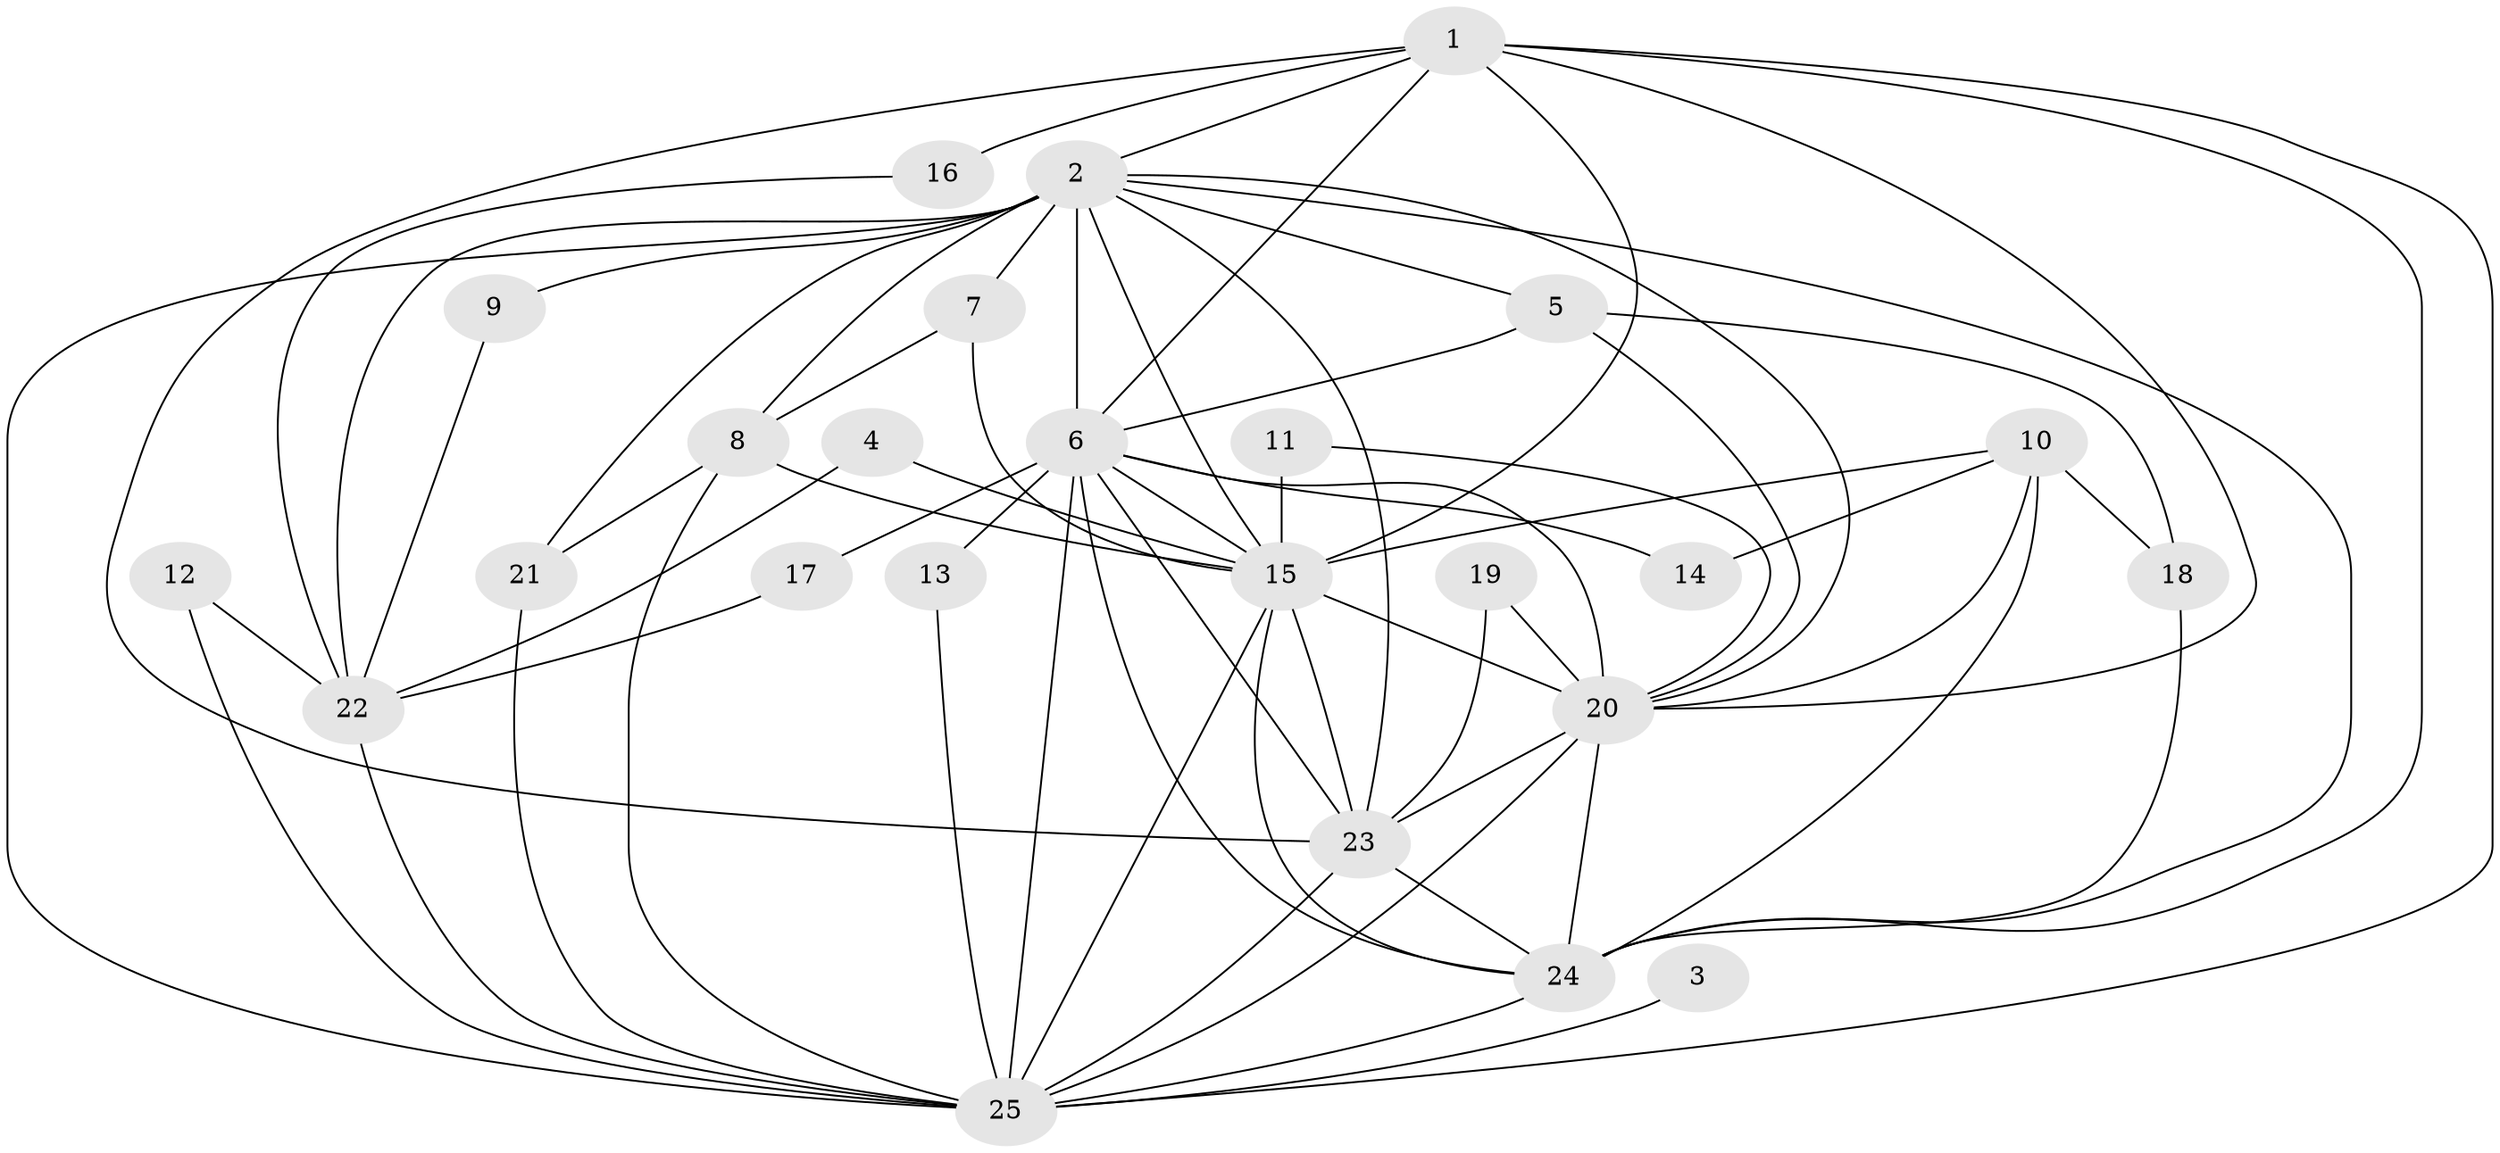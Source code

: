 // original degree distribution, {15: 0.04, 17: 0.02, 13: 0.06, 18: 0.04, 11: 0.02, 12: 0.02, 2: 0.54, 5: 0.04, 9: 0.02, 3: 0.16, 4: 0.04}
// Generated by graph-tools (version 1.1) at 2025/36/03/04/25 23:36:26]
// undirected, 25 vertices, 67 edges
graph export_dot {
  node [color=gray90,style=filled];
  1;
  2;
  3;
  4;
  5;
  6;
  7;
  8;
  9;
  10;
  11;
  12;
  13;
  14;
  15;
  16;
  17;
  18;
  19;
  20;
  21;
  22;
  23;
  24;
  25;
  1 -- 2 [weight=2.0];
  1 -- 6 [weight=2.0];
  1 -- 15 [weight=1.0];
  1 -- 16 [weight=2.0];
  1 -- 20 [weight=1.0];
  1 -- 23 [weight=1.0];
  1 -- 24 [weight=1.0];
  1 -- 25 [weight=1.0];
  2 -- 5 [weight=1.0];
  2 -- 6 [weight=5.0];
  2 -- 7 [weight=1.0];
  2 -- 8 [weight=1.0];
  2 -- 9 [weight=1.0];
  2 -- 15 [weight=2.0];
  2 -- 20 [weight=2.0];
  2 -- 21 [weight=1.0];
  2 -- 22 [weight=3.0];
  2 -- 23 [weight=3.0];
  2 -- 24 [weight=2.0];
  2 -- 25 [weight=2.0];
  3 -- 25 [weight=1.0];
  4 -- 15 [weight=1.0];
  4 -- 22 [weight=1.0];
  5 -- 6 [weight=1.0];
  5 -- 18 [weight=1.0];
  5 -- 20 [weight=1.0];
  6 -- 13 [weight=2.0];
  6 -- 14 [weight=1.0];
  6 -- 15 [weight=3.0];
  6 -- 17 [weight=1.0];
  6 -- 20 [weight=3.0];
  6 -- 23 [weight=2.0];
  6 -- 24 [weight=3.0];
  6 -- 25 [weight=2.0];
  7 -- 8 [weight=1.0];
  7 -- 15 [weight=1.0];
  8 -- 15 [weight=1.0];
  8 -- 21 [weight=1.0];
  8 -- 25 [weight=1.0];
  9 -- 22 [weight=1.0];
  10 -- 14 [weight=1.0];
  10 -- 15 [weight=1.0];
  10 -- 18 [weight=1.0];
  10 -- 20 [weight=1.0];
  10 -- 24 [weight=1.0];
  11 -- 15 [weight=2.0];
  11 -- 20 [weight=2.0];
  12 -- 22 [weight=1.0];
  12 -- 25 [weight=2.0];
  13 -- 25 [weight=1.0];
  15 -- 20 [weight=1.0];
  15 -- 23 [weight=2.0];
  15 -- 24 [weight=2.0];
  15 -- 25 [weight=1.0];
  16 -- 22 [weight=1.0];
  17 -- 22 [weight=1.0];
  18 -- 24 [weight=1.0];
  19 -- 20 [weight=1.0];
  19 -- 23 [weight=1.0];
  20 -- 23 [weight=1.0];
  20 -- 24 [weight=1.0];
  20 -- 25 [weight=2.0];
  21 -- 25 [weight=1.0];
  22 -- 25 [weight=1.0];
  23 -- 24 [weight=1.0];
  23 -- 25 [weight=1.0];
  24 -- 25 [weight=1.0];
}
